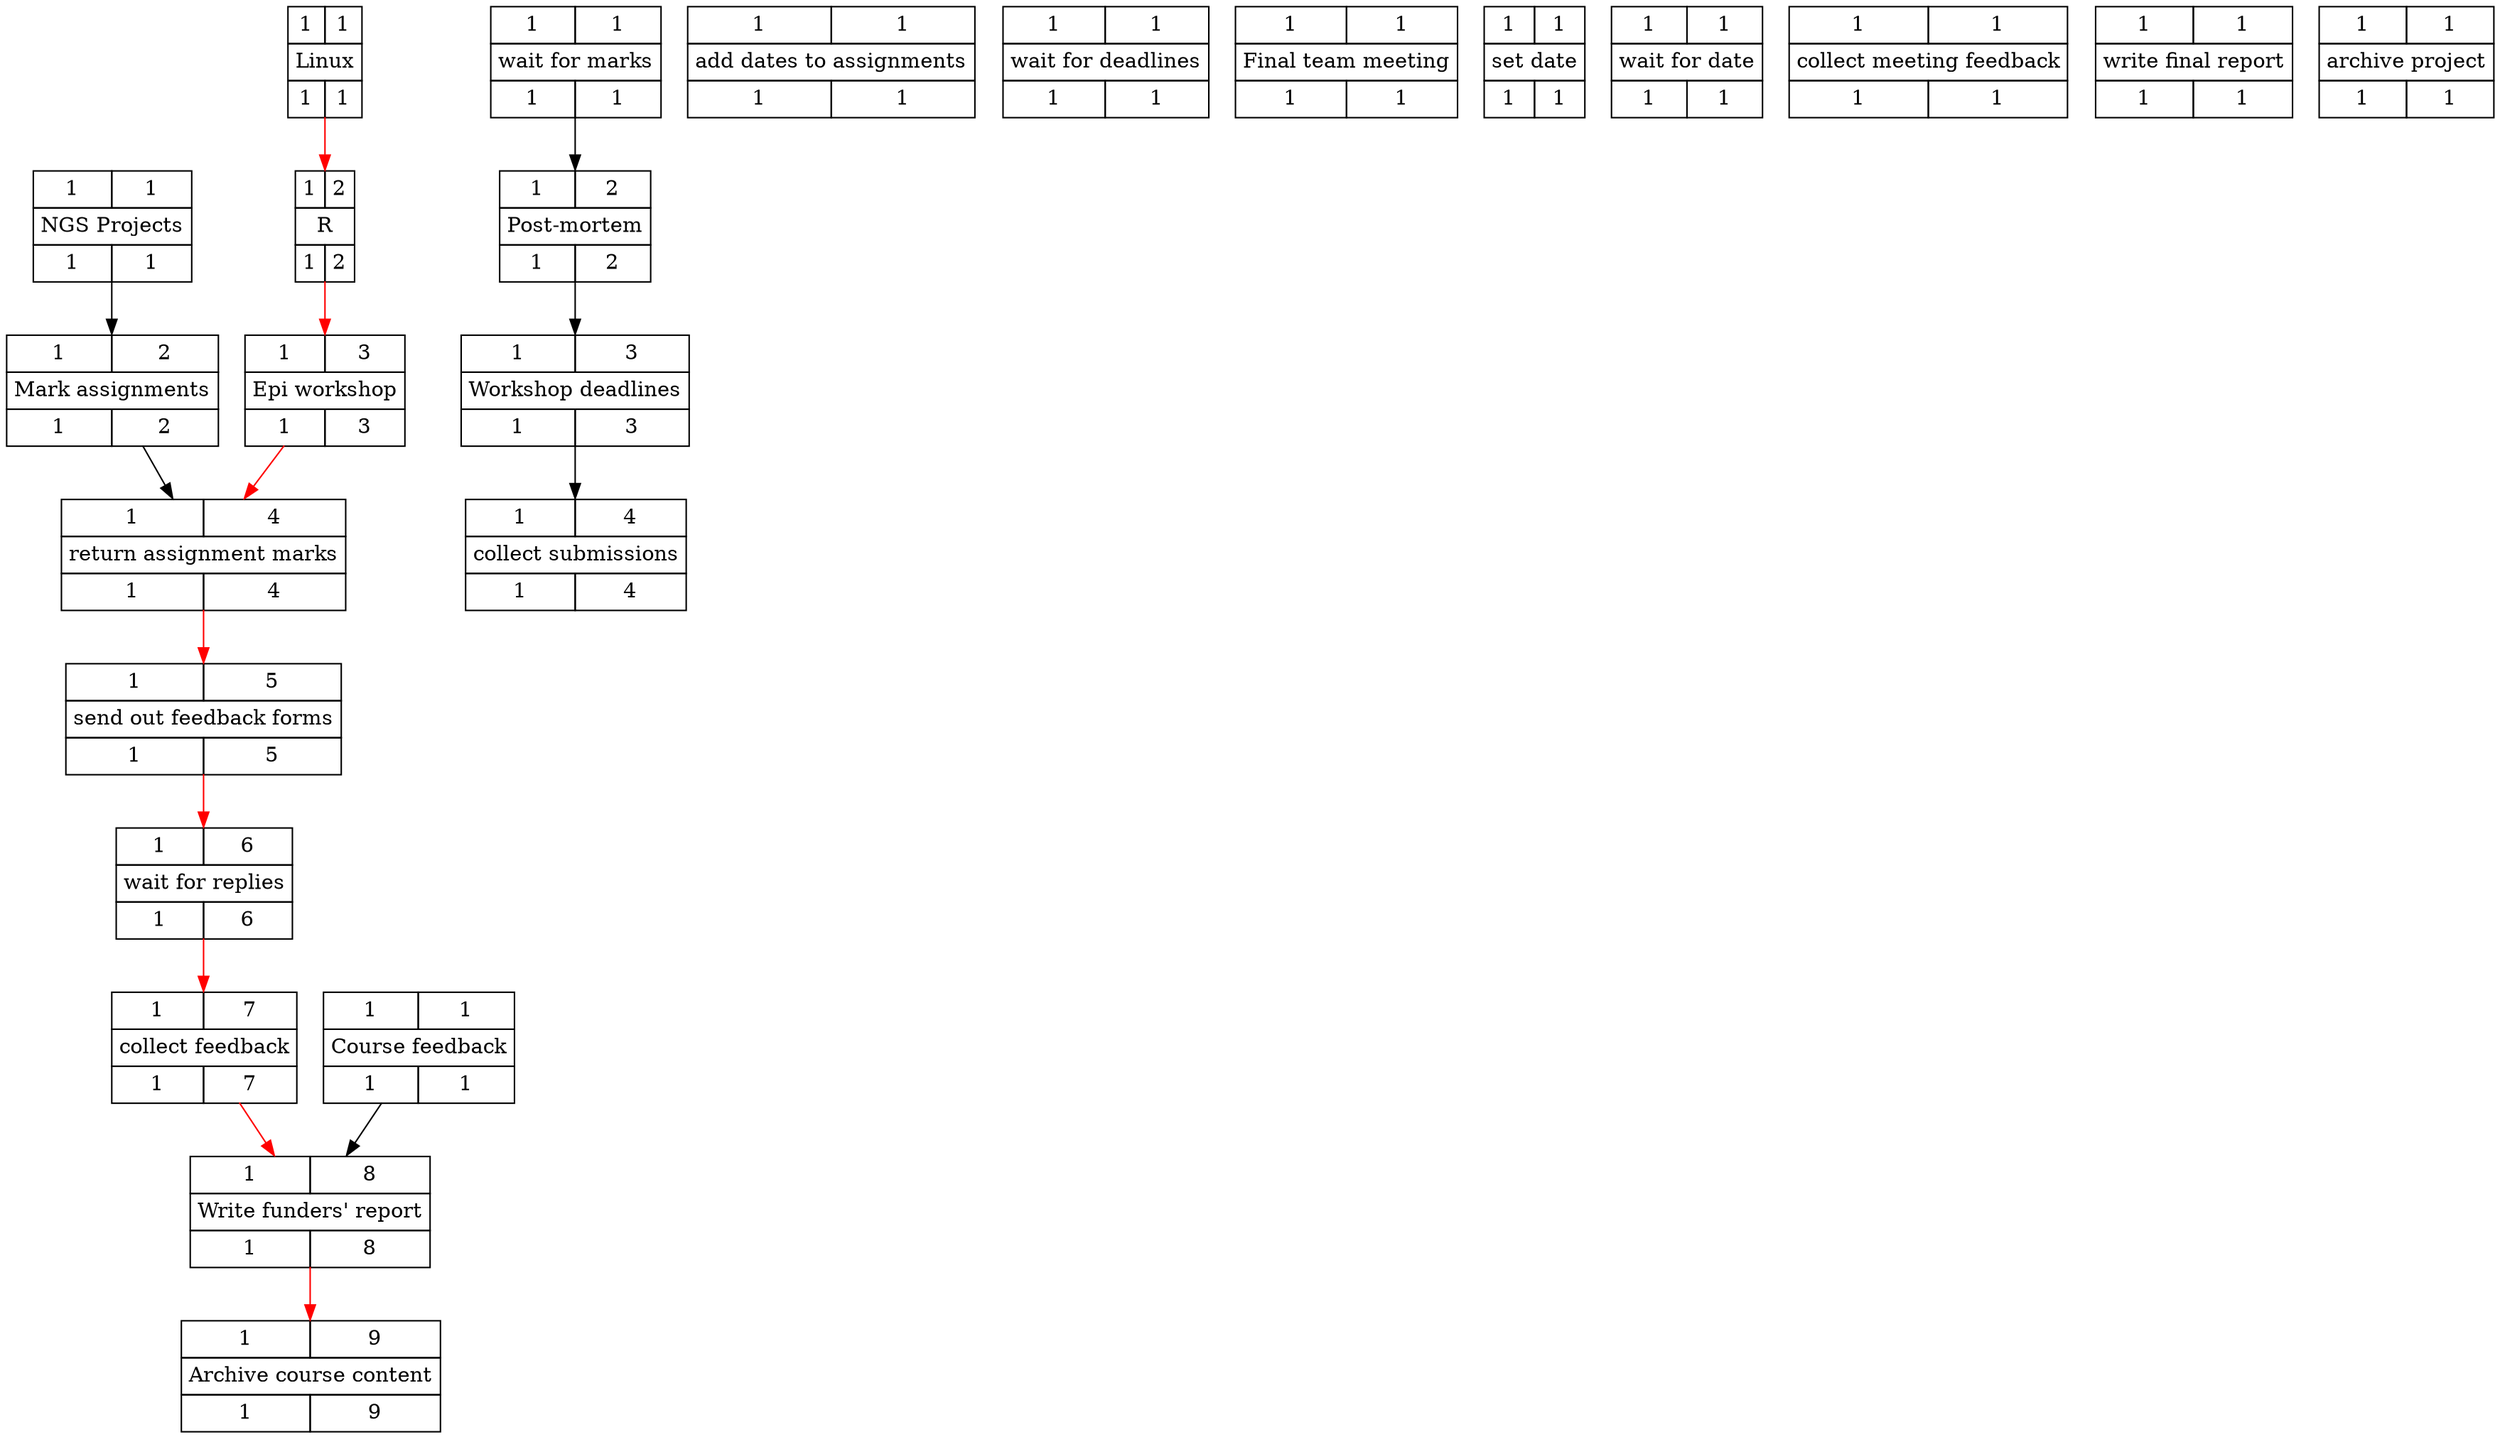 digraph bigData {
/* Nodes */
    0  [shape=none, margin=0, label=<<TABLE BORDER="0" CELLBORDER="1" CELLSPACING="0" CELLPADDING="4">
    <TR><TD>1</TD>		// est. duration
    	<TD>1</TD></TR>	// est. end date
    <TR><TD COLSPAN="2">NGS Projects</TD></TR>
    <TR><TD>1</TD>		// est. duration
    	<TD>1</TD></TR>	// est. end date
    </TABLE>>];
    1  [shape=none, margin=0, label=<<TABLE BORDER="0" CELLBORDER="1" CELLSPACING="0" CELLPADDING="4">
    <TR><TD>1</TD>		// est. duration
    	<TD>1</TD></TR>	// est. end date
    <TR><TD COLSPAN="2">wait for marks</TD></TR>
    <TR><TD>1</TD>		// est. duration
    	<TD>1</TD></TR>	// est. end date
    </TABLE>>];
    2  [shape=none, margin=0, label=<<TABLE BORDER="0" CELLBORDER="1" CELLSPACING="0" CELLPADDING="4">
    <TR><TD>1</TD>		// est. duration
    	<TD>2</TD></TR>	// est. end date
    <TR><TD COLSPAN="2">Post-mortem</TD></TR>
    <TR><TD>1</TD>		// est. duration
    	<TD>2</TD></TR>	// est. end date
    </TABLE>>];
    3  [shape=none, margin=0, label=<<TABLE BORDER="0" CELLBORDER="1" CELLSPACING="0" CELLPADDING="4">
    <TR><TD>1</TD>		// est. duration
    	<TD>3</TD></TR>	// est. end date
    <TR><TD COLSPAN="2">Workshop deadlines</TD></TR>
    <TR><TD>1</TD>		// est. duration
    	<TD>3</TD></TR>	// est. end date
    </TABLE>>];
    4  [shape=none, margin=0, label=<<TABLE BORDER="0" CELLBORDER="1" CELLSPACING="0" CELLPADDING="4">
    <TR><TD>1</TD>		// est. duration
    	<TD>1</TD></TR>	// est. end date
    <TR><TD COLSPAN="2">add dates to assignments</TD></TR>
    <TR><TD>1</TD>		// est. duration
    	<TD>1</TD></TR>	// est. end date
    </TABLE>>];
    5  [shape=none, margin=0, label=<<TABLE BORDER="0" CELLBORDER="1" CELLSPACING="0" CELLPADDING="4">
    <TR><TD>1</TD>		// est. duration
    	<TD>1</TD></TR>	// est. end date
    <TR><TD COLSPAN="2">wait for deadlines</TD></TR>
    <TR><TD>1</TD>		// est. duration
    	<TD>1</TD></TR>	// est. end date
    </TABLE>>];
    6  [shape=none, margin=0, label=<<TABLE BORDER="0" CELLBORDER="1" CELLSPACING="0" CELLPADDING="4">
    <TR><TD>1</TD>		// est. duration
    	<TD>4</TD></TR>	// est. end date
    <TR><TD COLSPAN="2">collect submissions</TD></TR>
    <TR><TD>1</TD>		// est. duration
    	<TD>4</TD></TR>	// est. end date
    </TABLE>>];
    7  [shape=none, margin=0, label=<<TABLE BORDER="0" CELLBORDER="1" CELLSPACING="0" CELLPADDING="4">
    <TR><TD>1</TD>		// est. duration
    	<TD>2</TD></TR>	// est. end date
    <TR><TD COLSPAN="2">Mark assignments</TD></TR>
    <TR><TD>1</TD>		// est. duration
    	<TD>2</TD></TR>	// est. end date
    </TABLE>>];
    8  [shape=none, margin=0, label=<<TABLE BORDER="0" CELLBORDER="1" CELLSPACING="0" CELLPADDING="4">
    <TR><TD>1</TD>		// est. duration
    	<TD>1</TD></TR>	// est. end date
    <TR><TD COLSPAN="2">Linux</TD></TR>
    <TR><TD>1</TD>		// est. duration
    	<TD>1</TD></TR>	// est. end date
    </TABLE>>];
    9  [shape=none, margin=0, label=<<TABLE BORDER="0" CELLBORDER="1" CELLSPACING="0" CELLPADDING="4">
    <TR><TD>1</TD>		// est. duration
    	<TD>2</TD></TR>	// est. end date
    <TR><TD COLSPAN="2">R</TD></TR>
    <TR><TD>1</TD>		// est. duration
    	<TD>2</TD></TR>	// est. end date
    </TABLE>>];
    10  [shape=none, margin=0, label=<<TABLE BORDER="0" CELLBORDER="1" CELLSPACING="0" CELLPADDING="4">
    <TR><TD>1</TD>		// est. duration
    	<TD>3</TD></TR>	// est. end date
    <TR><TD COLSPAN="2">Epi workshop</TD></TR>
    <TR><TD>1</TD>		// est. duration
    	<TD>3</TD></TR>	// est. end date
    </TABLE>>];
    11  [shape=none, margin=0, label=<<TABLE BORDER="0" CELLBORDER="1" CELLSPACING="0" CELLPADDING="4">
    <TR><TD>1</TD>		// est. duration
    	<TD>4</TD></TR>	// est. end date
    <TR><TD COLSPAN="2">return assignment marks</TD></TR>
    <TR><TD>1</TD>		// est. duration
    	<TD>4</TD></TR>	// est. end date
    </TABLE>>];
    12  [shape=none, margin=0, label=<<TABLE BORDER="0" CELLBORDER="1" CELLSPACING="0" CELLPADDING="4">
    <TR><TD>1</TD>		// est. duration
    	<TD>1</TD></TR>	// est. end date
    <TR><TD COLSPAN="2">Course feedback</TD></TR>
    <TR><TD>1</TD>		// est. duration
    	<TD>1</TD></TR>	// est. end date
    </TABLE>>];
    13  [shape=none, margin=0, label=<<TABLE BORDER="0" CELLBORDER="1" CELLSPACING="0" CELLPADDING="4">
    <TR><TD>1</TD>		// est. duration
    	<TD>5</TD></TR>	// est. end date
    <TR><TD COLSPAN="2">send out feedback forms</TD></TR>
    <TR><TD>1</TD>		// est. duration
    	<TD>5</TD></TR>	// est. end date
    </TABLE>>];
    14  [shape=none, margin=0, label=<<TABLE BORDER="0" CELLBORDER="1" CELLSPACING="0" CELLPADDING="4">
    <TR><TD>1</TD>		// est. duration
    	<TD>6</TD></TR>	// est. end date
    <TR><TD COLSPAN="2">wait for replies</TD></TR>
    <TR><TD>1</TD>		// est. duration
    	<TD>6</TD></TR>	// est. end date
    </TABLE>>];
    15  [shape=none, margin=0, label=<<TABLE BORDER="0" CELLBORDER="1" CELLSPACING="0" CELLPADDING="4">
    <TR><TD>1</TD>		// est. duration
    	<TD>7</TD></TR>	// est. end date
    <TR><TD COLSPAN="2">collect feedback</TD></TR>
    <TR><TD>1</TD>		// est. duration
    	<TD>7</TD></TR>	// est. end date
    </TABLE>>];
    16  [shape=none, margin=0, label=<<TABLE BORDER="0" CELLBORDER="1" CELLSPACING="0" CELLPADDING="4">
    <TR><TD>1</TD>		// est. duration
    	<TD>8</TD></TR>	// est. end date
    <TR><TD COLSPAN="2">Write funders' report</TD></TR>
    <TR><TD>1</TD>		// est. duration
    	<TD>8</TD></TR>	// est. end date
    </TABLE>>];
    17  [shape=none, margin=0, label=<<TABLE BORDER="0" CELLBORDER="1" CELLSPACING="0" CELLPADDING="4">
    <TR><TD>1</TD>		// est. duration
    	<TD>9</TD></TR>	// est. end date
    <TR><TD COLSPAN="2">Archive course content</TD></TR>
    <TR><TD>1</TD>		// est. duration
    	<TD>9</TD></TR>	// est. end date
    </TABLE>>];
    18  [shape=none, margin=0, label=<<TABLE BORDER="0" CELLBORDER="1" CELLSPACING="0" CELLPADDING="4">
    <TR><TD>1</TD>		// est. duration
    	<TD>1</TD></TR>	// est. end date
    <TR><TD COLSPAN="2">Final team meeting</TD></TR>
    <TR><TD>1</TD>		// est. duration
    	<TD>1</TD></TR>	// est. end date
    </TABLE>>];
    19  [shape=none, margin=0, label=<<TABLE BORDER="0" CELLBORDER="1" CELLSPACING="0" CELLPADDING="4">
    <TR><TD>1</TD>		// est. duration
    	<TD>1</TD></TR>	// est. end date
    <TR><TD COLSPAN="2">set date</TD></TR>
    <TR><TD>1</TD>		// est. duration
    	<TD>1</TD></TR>	// est. end date
    </TABLE>>];
    20  [shape=none, margin=0, label=<<TABLE BORDER="0" CELLBORDER="1" CELLSPACING="0" CELLPADDING="4">
    <TR><TD>1</TD>		// est. duration
    	<TD>1</TD></TR>	// est. end date
    <TR><TD COLSPAN="2">wait for date</TD></TR>
    <TR><TD>1</TD>		// est. duration
    	<TD>1</TD></TR>	// est. end date
    </TABLE>>];
    21  [shape=none, margin=0, label=<<TABLE BORDER="0" CELLBORDER="1" CELLSPACING="0" CELLPADDING="4">
    <TR><TD>1</TD>		// est. duration
    	<TD>1</TD></TR>	// est. end date
    <TR><TD COLSPAN="2">collect meeting feedback</TD></TR>
    <TR><TD>1</TD>		// est. duration
    	<TD>1</TD></TR>	// est. end date
    </TABLE>>];
    22  [shape=none, margin=0, label=<<TABLE BORDER="0" CELLBORDER="1" CELLSPACING="0" CELLPADDING="4">
    <TR><TD>1</TD>		// est. duration
    	<TD>1</TD></TR>	// est. end date
    <TR><TD COLSPAN="2">write final report</TD></TR>
    <TR><TD>1</TD>		// est. duration
    	<TD>1</TD></TR>	// est. end date
    </TABLE>>];
    23  [shape=none, margin=0, label=<<TABLE BORDER="0" CELLBORDER="1" CELLSPACING="0" CELLPADDING="4">
    <TR><TD>1</TD>		// est. duration
    	<TD>1</TD></TR>	// est. end date
    <TR><TD COLSPAN="2">archive project</TD></TR>
    <TR><TD>1</TD>		// est. duration
    	<TD>1</TD></TR>	// est. end date
    </TABLE>>];
/* Edges */
    0 -> 7
    1 -> 2
    2 -> 3
    3 -> 6
    7 -> 11
    12 -> 16
/* Critical path */
edge [color=red];
    8 -> 9
    9 -> 10
    10 -> 11
    11 -> 13
    13 -> 14
    14 -> 15
    15 -> 16
    16 -> 17
}